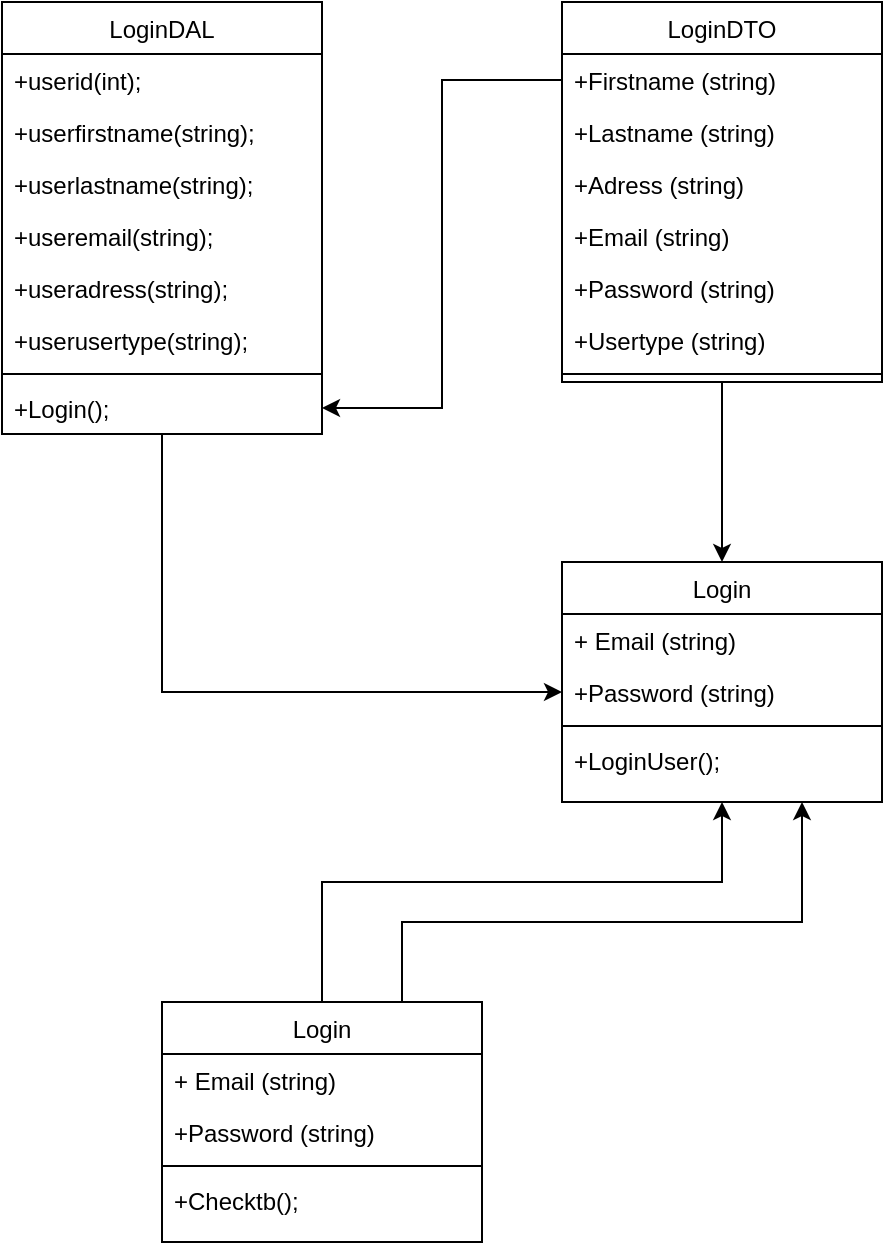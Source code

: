 <mxfile version="17.2.4" type="device"><diagram id="91CIS5UZ3tSZcBoqY2cb" name="Page-1"><mxGraphModel dx="1221" dy="1855" grid="1" gridSize="10" guides="1" tooltips="1" connect="1" arrows="1" fold="1" page="1" pageScale="1" pageWidth="827" pageHeight="1169" math="0" shadow="0"><root><mxCell id="0"/><mxCell id="1" parent="0"/><mxCell id="I37dAXllNPR8Hh7axUsP-1" value="Login" style="swimlane;fontStyle=0;align=center;verticalAlign=top;childLayout=stackLayout;horizontal=1;startSize=26;horizontalStack=0;resizeParent=1;resizeLast=0;collapsible=1;marginBottom=0;rounded=0;shadow=0;strokeWidth=1;" parent="1" vertex="1"><mxGeometry x="560" y="140" width="160" height="120" as="geometry"><mxRectangle x="130" y="380" width="160" height="26" as="alternateBounds"/></mxGeometry></mxCell><mxCell id="I37dAXllNPR8Hh7axUsP-6" value="+ Email (string)" style="text;align=left;verticalAlign=top;spacingLeft=4;spacingRight=4;overflow=hidden;rotatable=0;points=[[0,0.5],[1,0.5]];portConstraint=eastwest;rounded=0;shadow=0;html=0;" parent="I37dAXllNPR8Hh7axUsP-1" vertex="1"><mxGeometry y="26" width="160" height="26" as="geometry"/></mxCell><mxCell id="I37dAXllNPR8Hh7axUsP-7" value="+Password (string)" style="text;align=left;verticalAlign=top;spacingLeft=4;spacingRight=4;overflow=hidden;rotatable=0;points=[[0,0.5],[1,0.5]];portConstraint=eastwest;rounded=0;shadow=0;html=0;" parent="I37dAXllNPR8Hh7axUsP-1" vertex="1"><mxGeometry y="52" width="160" height="26" as="geometry"/></mxCell><mxCell id="I37dAXllNPR8Hh7axUsP-8" value="" style="line;html=1;strokeWidth=1;align=left;verticalAlign=middle;spacingTop=-1;spacingLeft=3;spacingRight=3;rotatable=0;labelPosition=right;points=[];portConstraint=eastwest;" parent="I37dAXllNPR8Hh7axUsP-1" vertex="1"><mxGeometry y="78" width="160" height="8" as="geometry"/></mxCell><mxCell id="I37dAXllNPR8Hh7axUsP-13" value="+LoginUser();" style="text;align=left;verticalAlign=top;spacingLeft=4;spacingRight=4;overflow=hidden;rotatable=0;points=[[0,0.5],[1,0.5]];portConstraint=eastwest;rounded=0;shadow=0;html=0;" parent="I37dAXllNPR8Hh7axUsP-1" vertex="1"><mxGeometry y="86" width="160" height="26" as="geometry"/></mxCell><mxCell id="I37dAXllNPR8Hh7axUsP-18" style="edgeStyle=orthogonalEdgeStyle;rounded=0;orthogonalLoop=1;jettySize=auto;html=1;entryX=0.5;entryY=0;entryDx=0;entryDy=0;" parent="1" source="I37dAXllNPR8Hh7axUsP-19" target="I37dAXllNPR8Hh7axUsP-1" edge="1"><mxGeometry relative="1" as="geometry"/></mxCell><mxCell id="I37dAXllNPR8Hh7axUsP-19" value="LoginDTO" style="swimlane;fontStyle=0;align=center;verticalAlign=top;childLayout=stackLayout;horizontal=1;startSize=26;horizontalStack=0;resizeParent=1;resizeLast=0;collapsible=1;marginBottom=0;rounded=0;shadow=0;strokeWidth=1;" parent="1" vertex="1"><mxGeometry x="560" y="-140" width="160" height="190" as="geometry"><mxRectangle x="130" y="380" width="160" height="26" as="alternateBounds"/></mxGeometry></mxCell><mxCell id="I37dAXllNPR8Hh7axUsP-24" value="+Firstname (string)" style="text;align=left;verticalAlign=top;spacingLeft=4;spacingRight=4;overflow=hidden;rotatable=0;points=[[0,0.5],[1,0.5]];portConstraint=eastwest;rounded=0;shadow=0;html=0;" parent="I37dAXllNPR8Hh7axUsP-19" vertex="1"><mxGeometry y="26" width="160" height="26" as="geometry"/></mxCell><mxCell id="IM-cfALGCxJoouIv2pTT-8" value="+Lastname (string)" style="text;align=left;verticalAlign=top;spacingLeft=4;spacingRight=4;overflow=hidden;rotatable=0;points=[[0,0.5],[1,0.5]];portConstraint=eastwest;rounded=0;shadow=0;html=0;" vertex="1" parent="I37dAXllNPR8Hh7axUsP-19"><mxGeometry y="52" width="160" height="26" as="geometry"/></mxCell><mxCell id="IM-cfALGCxJoouIv2pTT-9" value="+Adress (string)" style="text;align=left;verticalAlign=top;spacingLeft=4;spacingRight=4;overflow=hidden;rotatable=0;points=[[0,0.5],[1,0.5]];portConstraint=eastwest;rounded=0;shadow=0;html=0;" vertex="1" parent="I37dAXllNPR8Hh7axUsP-19"><mxGeometry y="78" width="160" height="26" as="geometry"/></mxCell><mxCell id="IM-cfALGCxJoouIv2pTT-7" value="+Email (string)" style="text;align=left;verticalAlign=top;spacingLeft=4;spacingRight=4;overflow=hidden;rotatable=0;points=[[0,0.5],[1,0.5]];portConstraint=eastwest;rounded=0;shadow=0;html=0;" vertex="1" parent="I37dAXllNPR8Hh7axUsP-19"><mxGeometry y="104" width="160" height="26" as="geometry"/></mxCell><mxCell id="I37dAXllNPR8Hh7axUsP-25" value="+Password (string)" style="text;align=left;verticalAlign=top;spacingLeft=4;spacingRight=4;overflow=hidden;rotatable=0;points=[[0,0.5],[1,0.5]];portConstraint=eastwest;rounded=0;shadow=0;html=0;" parent="I37dAXllNPR8Hh7axUsP-19" vertex="1"><mxGeometry y="130" width="160" height="26" as="geometry"/></mxCell><mxCell id="IM-cfALGCxJoouIv2pTT-10" value="+Usertype (string)" style="text;align=left;verticalAlign=top;spacingLeft=4;spacingRight=4;overflow=hidden;rotatable=0;points=[[0,0.5],[1,0.5]];portConstraint=eastwest;rounded=0;shadow=0;html=0;" vertex="1" parent="I37dAXllNPR8Hh7axUsP-19"><mxGeometry y="156" width="160" height="26" as="geometry"/></mxCell><mxCell id="I37dAXllNPR8Hh7axUsP-26" value="" style="line;html=1;strokeWidth=1;align=left;verticalAlign=middle;spacingTop=-1;spacingLeft=3;spacingRight=3;rotatable=0;labelPosition=right;points=[];portConstraint=eastwest;" parent="I37dAXllNPR8Hh7axUsP-19" vertex="1"><mxGeometry y="182" width="160" height="8" as="geometry"/></mxCell><mxCell id="IM-cfALGCxJoouIv2pTT-11" style="edgeStyle=orthogonalEdgeStyle;rounded=0;orthogonalLoop=1;jettySize=auto;html=1;entryX=0;entryY=0.5;entryDx=0;entryDy=0;" edge="1" parent="1" source="I37dAXllNPR8Hh7axUsP-28" target="I37dAXllNPR8Hh7axUsP-7"><mxGeometry relative="1" as="geometry"/></mxCell><mxCell id="I37dAXllNPR8Hh7axUsP-28" value="LoginDAL" style="swimlane;fontStyle=0;align=center;verticalAlign=top;childLayout=stackLayout;horizontal=1;startSize=26;horizontalStack=0;resizeParent=1;resizeLast=0;collapsible=1;marginBottom=0;rounded=0;shadow=0;strokeWidth=1;" parent="1" vertex="1"><mxGeometry x="280" y="-140" width="160" height="216" as="geometry"><mxRectangle x="130" y="380" width="160" height="26" as="alternateBounds"/></mxGeometry></mxCell><mxCell id="IM-cfALGCxJoouIv2pTT-1" value="+userid(int);" style="text;align=left;verticalAlign=top;spacingLeft=4;spacingRight=4;overflow=hidden;rotatable=0;points=[[0,0.5],[1,0.5]];portConstraint=eastwest;rounded=0;shadow=0;html=0;" vertex="1" parent="I37dAXllNPR8Hh7axUsP-28"><mxGeometry y="26" width="160" height="26" as="geometry"/></mxCell><mxCell id="IM-cfALGCxJoouIv2pTT-2" value="+userfirstname(string);" style="text;align=left;verticalAlign=top;spacingLeft=4;spacingRight=4;overflow=hidden;rotatable=0;points=[[0,0.5],[1,0.5]];portConstraint=eastwest;rounded=0;shadow=0;html=0;" vertex="1" parent="I37dAXllNPR8Hh7axUsP-28"><mxGeometry y="52" width="160" height="26" as="geometry"/></mxCell><mxCell id="IM-cfALGCxJoouIv2pTT-3" value="+userlastname(string);" style="text;align=left;verticalAlign=top;spacingLeft=4;spacingRight=4;overflow=hidden;rotatable=0;points=[[0,0.5],[1,0.5]];portConstraint=eastwest;rounded=0;shadow=0;html=0;" vertex="1" parent="I37dAXllNPR8Hh7axUsP-28"><mxGeometry y="78" width="160" height="26" as="geometry"/></mxCell><mxCell id="IM-cfALGCxJoouIv2pTT-5" value="+useremail(string);" style="text;align=left;verticalAlign=top;spacingLeft=4;spacingRight=4;overflow=hidden;rotatable=0;points=[[0,0.5],[1,0.5]];portConstraint=eastwest;rounded=0;shadow=0;html=0;" vertex="1" parent="I37dAXllNPR8Hh7axUsP-28"><mxGeometry y="104" width="160" height="26" as="geometry"/></mxCell><mxCell id="IM-cfALGCxJoouIv2pTT-4" value="+useradress(string);" style="text;align=left;verticalAlign=top;spacingLeft=4;spacingRight=4;overflow=hidden;rotatable=0;points=[[0,0.5],[1,0.5]];portConstraint=eastwest;rounded=0;shadow=0;html=0;" vertex="1" parent="I37dAXllNPR8Hh7axUsP-28"><mxGeometry y="130" width="160" height="26" as="geometry"/></mxCell><mxCell id="IM-cfALGCxJoouIv2pTT-6" value="+userusertype(string);" style="text;align=left;verticalAlign=top;spacingLeft=4;spacingRight=4;overflow=hidden;rotatable=0;points=[[0,0.5],[1,0.5]];portConstraint=eastwest;rounded=0;shadow=0;html=0;" vertex="1" parent="I37dAXllNPR8Hh7axUsP-28"><mxGeometry y="156" width="160" height="26" as="geometry"/></mxCell><mxCell id="I37dAXllNPR8Hh7axUsP-29" value="" style="line;html=1;strokeWidth=1;align=left;verticalAlign=middle;spacingTop=-1;spacingLeft=3;spacingRight=3;rotatable=0;labelPosition=right;points=[];portConstraint=eastwest;" parent="I37dAXllNPR8Hh7axUsP-28" vertex="1"><mxGeometry y="182" width="160" height="8" as="geometry"/></mxCell><mxCell id="I37dAXllNPR8Hh7axUsP-30" value="+Login();" style="text;align=left;verticalAlign=top;spacingLeft=4;spacingRight=4;overflow=hidden;rotatable=0;points=[[0,0.5],[1,0.5]];portConstraint=eastwest;rounded=0;shadow=0;html=0;" parent="I37dAXllNPR8Hh7axUsP-28" vertex="1"><mxGeometry y="190" width="160" height="26" as="geometry"/></mxCell><mxCell id="IM-cfALGCxJoouIv2pTT-12" style="edgeStyle=orthogonalEdgeStyle;rounded=0;orthogonalLoop=1;jettySize=auto;html=1;exitX=0.75;exitY=0;exitDx=0;exitDy=0;entryX=0.75;entryY=1;entryDx=0;entryDy=0;" edge="1" parent="1" source="I37dAXllNPR8Hh7axUsP-36" target="I37dAXllNPR8Hh7axUsP-1"><mxGeometry relative="1" as="geometry"><Array as="points"><mxPoint x="480" y="320"/><mxPoint x="680" y="320"/></Array></mxGeometry></mxCell><mxCell id="IM-cfALGCxJoouIv2pTT-13" style="edgeStyle=orthogonalEdgeStyle;rounded=0;orthogonalLoop=1;jettySize=auto;html=1;entryX=0.5;entryY=1;entryDx=0;entryDy=0;" edge="1" parent="1" source="I37dAXllNPR8Hh7axUsP-36" target="I37dAXllNPR8Hh7axUsP-1"><mxGeometry relative="1" as="geometry"><Array as="points"><mxPoint x="440" y="300"/><mxPoint x="640" y="300"/></Array></mxGeometry></mxCell><mxCell id="I37dAXllNPR8Hh7axUsP-36" value="Login" style="swimlane;fontStyle=0;align=center;verticalAlign=top;childLayout=stackLayout;horizontal=1;startSize=26;horizontalStack=0;resizeParent=1;resizeLast=0;collapsible=1;marginBottom=0;rounded=0;shadow=0;strokeWidth=1;" parent="1" vertex="1"><mxGeometry x="360" y="360" width="160" height="120" as="geometry"><mxRectangle x="130" y="380" width="160" height="26" as="alternateBounds"/></mxGeometry></mxCell><mxCell id="I37dAXllNPR8Hh7axUsP-41" value="+ Email (string)" style="text;align=left;verticalAlign=top;spacingLeft=4;spacingRight=4;overflow=hidden;rotatable=0;points=[[0,0.5],[1,0.5]];portConstraint=eastwest;rounded=0;shadow=0;html=0;" parent="I37dAXllNPR8Hh7axUsP-36" vertex="1"><mxGeometry y="26" width="160" height="26" as="geometry"/></mxCell><mxCell id="I37dAXllNPR8Hh7axUsP-42" value="+Password (string)" style="text;align=left;verticalAlign=top;spacingLeft=4;spacingRight=4;overflow=hidden;rotatable=0;points=[[0,0.5],[1,0.5]];portConstraint=eastwest;rounded=0;shadow=0;html=0;" parent="I37dAXllNPR8Hh7axUsP-36" vertex="1"><mxGeometry y="52" width="160" height="26" as="geometry"/></mxCell><mxCell id="I37dAXllNPR8Hh7axUsP-43" value="" style="line;html=1;strokeWidth=1;align=left;verticalAlign=middle;spacingTop=-1;spacingLeft=3;spacingRight=3;rotatable=0;labelPosition=right;points=[];portConstraint=eastwest;" parent="I37dAXllNPR8Hh7axUsP-36" vertex="1"><mxGeometry y="78" width="160" height="8" as="geometry"/></mxCell><mxCell id="I37dAXllNPR8Hh7axUsP-44" value="+Checktb();" style="text;align=left;verticalAlign=top;spacingLeft=4;spacingRight=4;overflow=hidden;rotatable=0;points=[[0,0.5],[1,0.5]];portConstraint=eastwest;rounded=0;shadow=0;html=0;" parent="I37dAXllNPR8Hh7axUsP-36" vertex="1"><mxGeometry y="86" width="160" height="26" as="geometry"/></mxCell><mxCell id="I37dAXllNPR8Hh7axUsP-50" style="edgeStyle=orthogonalEdgeStyle;rounded=0;orthogonalLoop=1;jettySize=auto;html=1;entryX=1;entryY=0.5;entryDx=0;entryDy=0;" parent="1" source="I37dAXllNPR8Hh7axUsP-24" target="I37dAXllNPR8Hh7axUsP-30" edge="1"><mxGeometry relative="1" as="geometry"/></mxCell></root></mxGraphModel></diagram></mxfile>